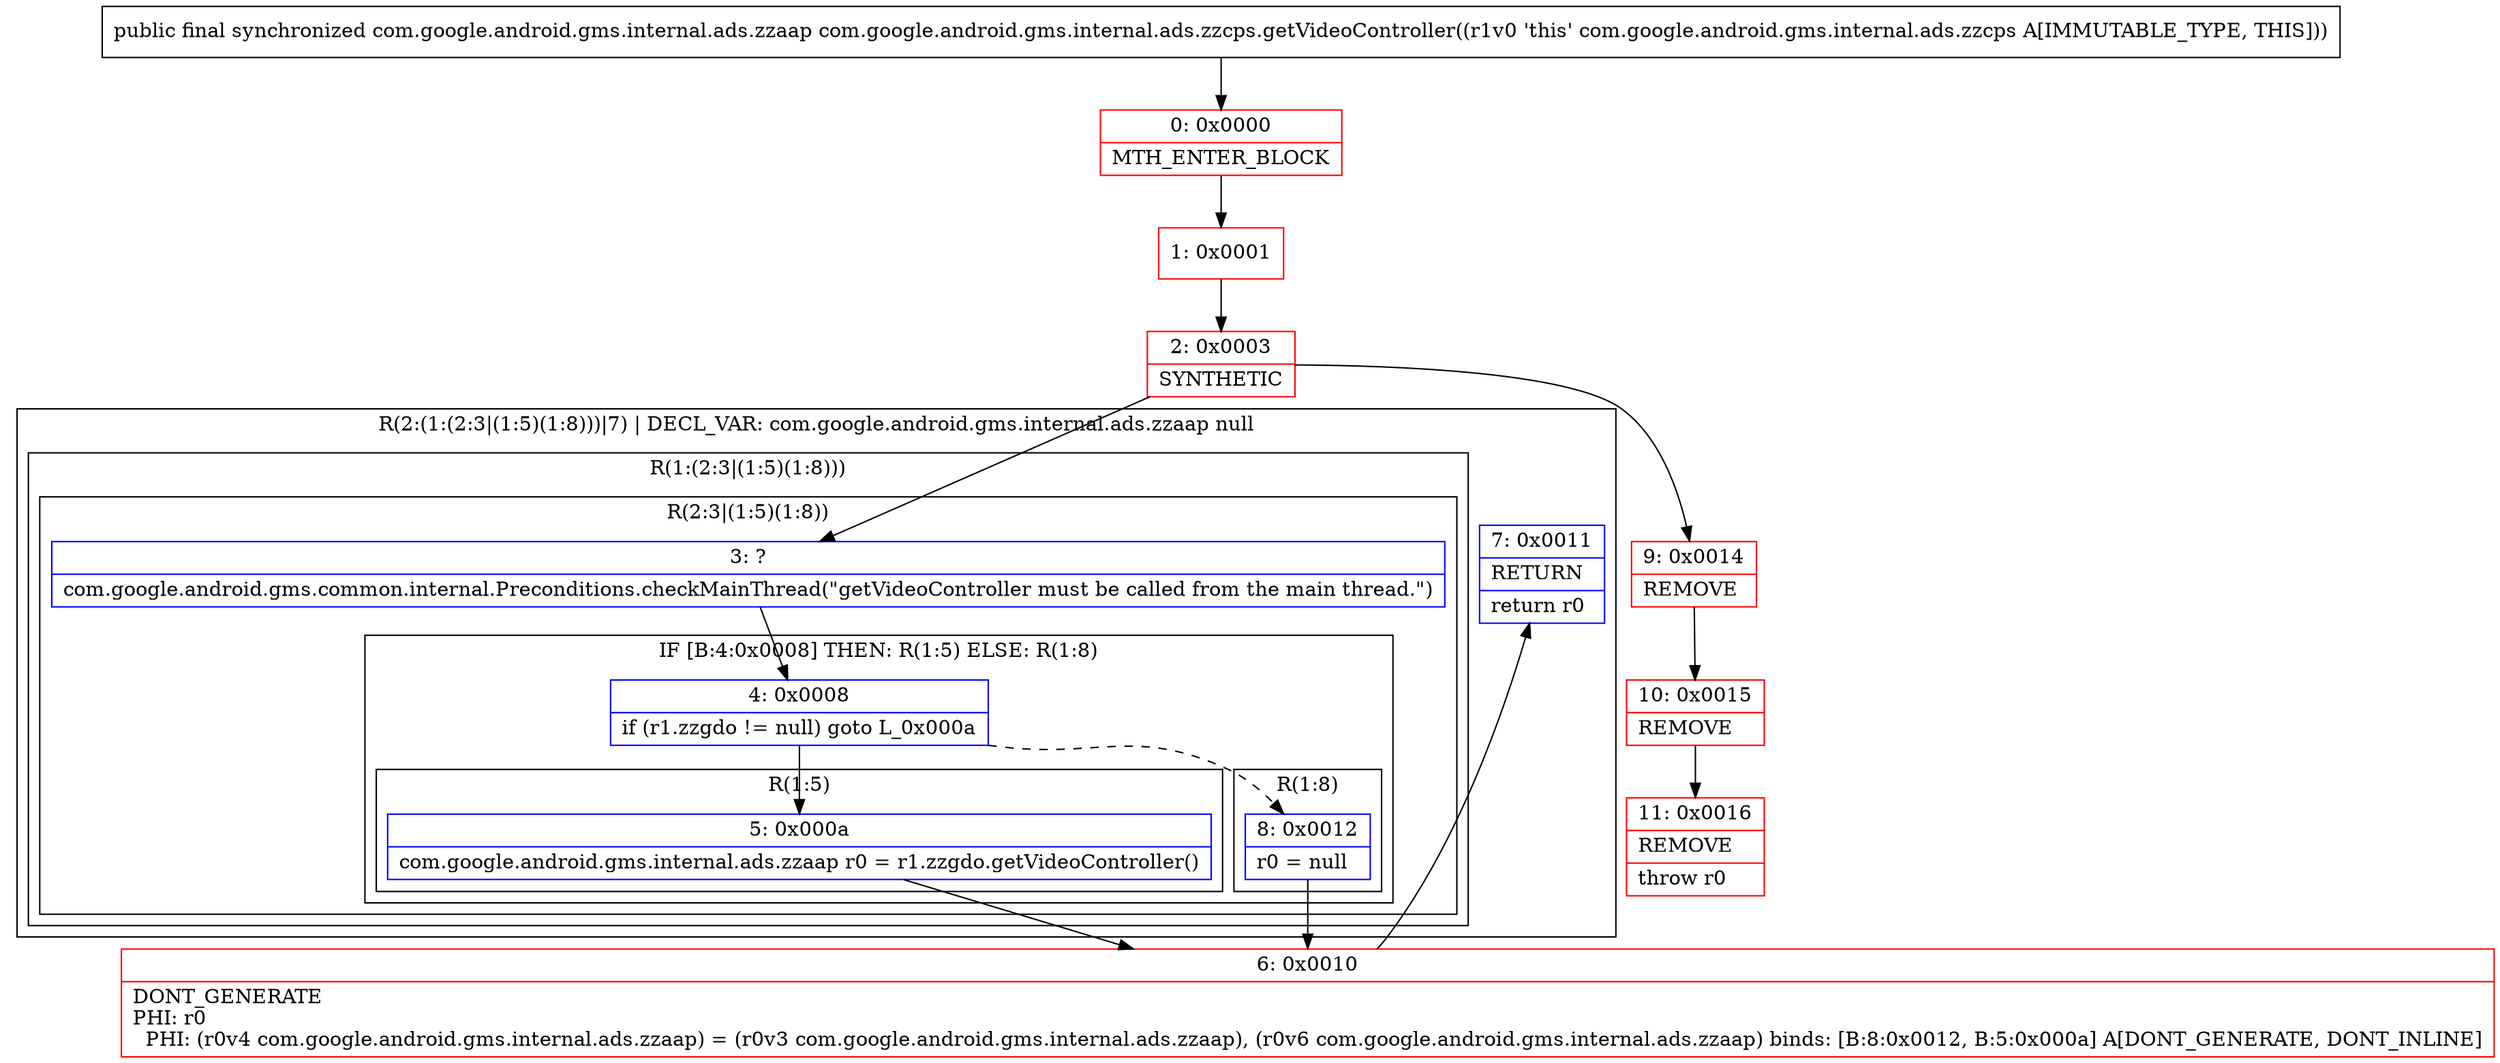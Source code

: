 digraph "CFG forcom.google.android.gms.internal.ads.zzcps.getVideoController()Lcom\/google\/android\/gms\/internal\/ads\/zzaap;" {
subgraph cluster_Region_17834151 {
label = "R(2:(1:(2:3|(1:5)(1:8)))|7) | DECL_VAR: com.google.android.gms.internal.ads.zzaap null\l";
node [shape=record,color=blue];
subgraph cluster_Region_1182958125 {
label = "R(1:(2:3|(1:5)(1:8)))";
node [shape=record,color=blue];
subgraph cluster_Region_1737051568 {
label = "R(2:3|(1:5)(1:8))";
node [shape=record,color=blue];
Node_3 [shape=record,label="{3\:\ ?|com.google.android.gms.common.internal.Preconditions.checkMainThread(\"getVideoController must be called from the main thread.\")\l}"];
subgraph cluster_IfRegion_859712970 {
label = "IF [B:4:0x0008] THEN: R(1:5) ELSE: R(1:8)";
node [shape=record,color=blue];
Node_4 [shape=record,label="{4\:\ 0x0008|if (r1.zzgdo != null) goto L_0x000a\l}"];
subgraph cluster_Region_1069570844 {
label = "R(1:5)";
node [shape=record,color=blue];
Node_5 [shape=record,label="{5\:\ 0x000a|com.google.android.gms.internal.ads.zzaap r0 = r1.zzgdo.getVideoController()\l}"];
}
subgraph cluster_Region_1727151116 {
label = "R(1:8)";
node [shape=record,color=blue];
Node_8 [shape=record,label="{8\:\ 0x0012|r0 = null\l}"];
}
}
}
}
Node_7 [shape=record,label="{7\:\ 0x0011|RETURN\l|return r0\l}"];
}
Node_0 [shape=record,color=red,label="{0\:\ 0x0000|MTH_ENTER_BLOCK\l}"];
Node_1 [shape=record,color=red,label="{1\:\ 0x0001}"];
Node_2 [shape=record,color=red,label="{2\:\ 0x0003|SYNTHETIC\l}"];
Node_6 [shape=record,color=red,label="{6\:\ 0x0010|DONT_GENERATE\lPHI: r0 \l  PHI: (r0v4 com.google.android.gms.internal.ads.zzaap) = (r0v3 com.google.android.gms.internal.ads.zzaap), (r0v6 com.google.android.gms.internal.ads.zzaap) binds: [B:8:0x0012, B:5:0x000a] A[DONT_GENERATE, DONT_INLINE]\l}"];
Node_9 [shape=record,color=red,label="{9\:\ 0x0014|REMOVE\l}"];
Node_10 [shape=record,color=red,label="{10\:\ 0x0015|REMOVE\l}"];
Node_11 [shape=record,color=red,label="{11\:\ 0x0016|REMOVE\l|throw r0\l}"];
MethodNode[shape=record,label="{public final synchronized com.google.android.gms.internal.ads.zzaap com.google.android.gms.internal.ads.zzcps.getVideoController((r1v0 'this' com.google.android.gms.internal.ads.zzcps A[IMMUTABLE_TYPE, THIS])) }"];
MethodNode -> Node_0;
Node_3 -> Node_4;
Node_4 -> Node_5;
Node_4 -> Node_8[style=dashed];
Node_5 -> Node_6;
Node_8 -> Node_6;
Node_0 -> Node_1;
Node_1 -> Node_2;
Node_2 -> Node_3;
Node_2 -> Node_9;
Node_6 -> Node_7;
Node_9 -> Node_10;
Node_10 -> Node_11;
}

